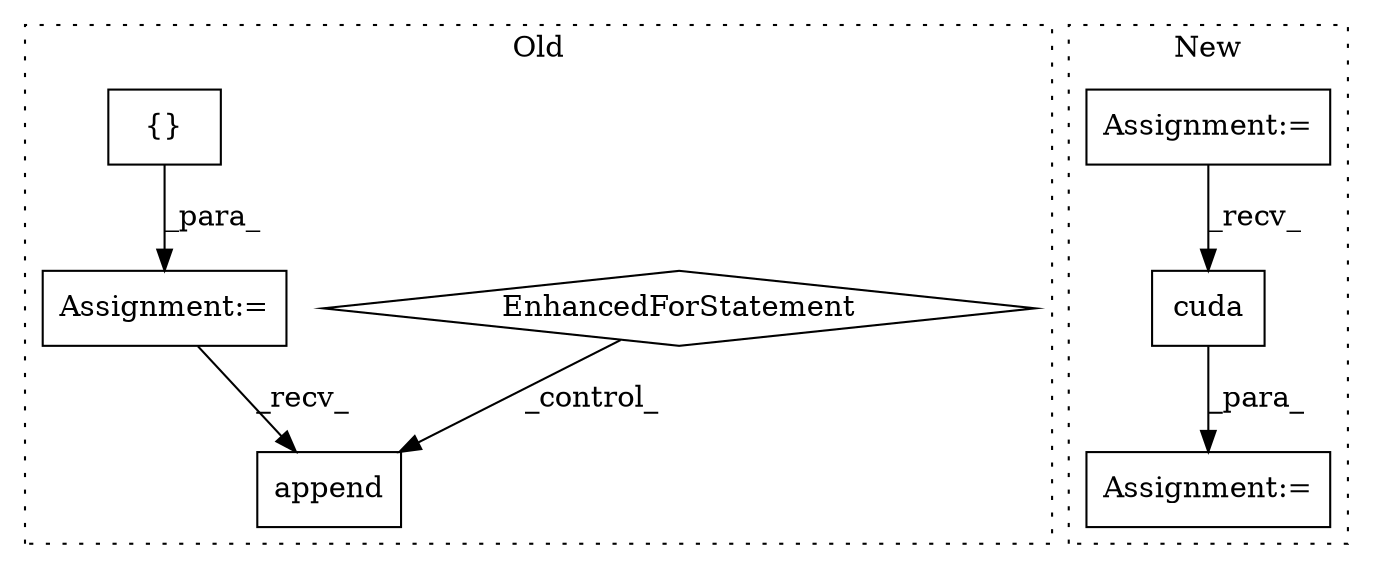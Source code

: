 digraph G {
subgraph cluster0 {
1 [label="append" a="32" s="2407,2422" l="7,1" shape="box"];
4 [label="EnhancedForStatement" a="70" s="1969,2044" l="53,2" shape="diamond"];
5 [label="{}" a="4" s="1961" l="2" shape="box"];
6 [label="Assignment:=" a="7" s="1951" l="1" shape="box"];
label = "Old";
style="dotted";
}
subgraph cluster1 {
2 [label="cuda" a="32" s="1520" l="6" shape="box"];
3 [label="Assignment:=" a="7" s="1476" l="9" shape="box"];
7 [label="Assignment:=" a="7" s="1290" l="1" shape="box"];
label = "New";
style="dotted";
}
2 -> 3 [label="_para_"];
4 -> 1 [label="_control_"];
5 -> 6 [label="_para_"];
6 -> 1 [label="_recv_"];
7 -> 2 [label="_recv_"];
}